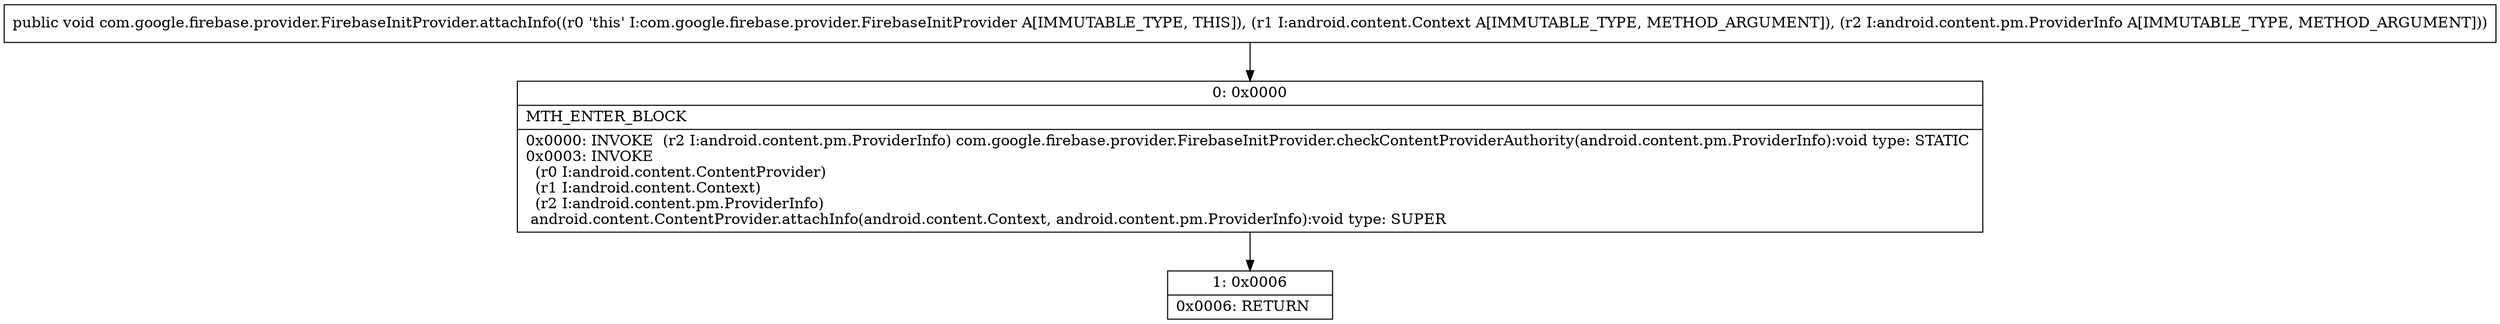 digraph "CFG forcom.google.firebase.provider.FirebaseInitProvider.attachInfo(Landroid\/content\/Context;Landroid\/content\/pm\/ProviderInfo;)V" {
Node_0 [shape=record,label="{0\:\ 0x0000|MTH_ENTER_BLOCK\l|0x0000: INVOKE  (r2 I:android.content.pm.ProviderInfo) com.google.firebase.provider.FirebaseInitProvider.checkContentProviderAuthority(android.content.pm.ProviderInfo):void type: STATIC \l0x0003: INVOKE  \l  (r0 I:android.content.ContentProvider)\l  (r1 I:android.content.Context)\l  (r2 I:android.content.pm.ProviderInfo)\l android.content.ContentProvider.attachInfo(android.content.Context, android.content.pm.ProviderInfo):void type: SUPER \l}"];
Node_1 [shape=record,label="{1\:\ 0x0006|0x0006: RETURN   \l}"];
MethodNode[shape=record,label="{public void com.google.firebase.provider.FirebaseInitProvider.attachInfo((r0 'this' I:com.google.firebase.provider.FirebaseInitProvider A[IMMUTABLE_TYPE, THIS]), (r1 I:android.content.Context A[IMMUTABLE_TYPE, METHOD_ARGUMENT]), (r2 I:android.content.pm.ProviderInfo A[IMMUTABLE_TYPE, METHOD_ARGUMENT])) }"];
MethodNode -> Node_0;
Node_0 -> Node_1;
}

